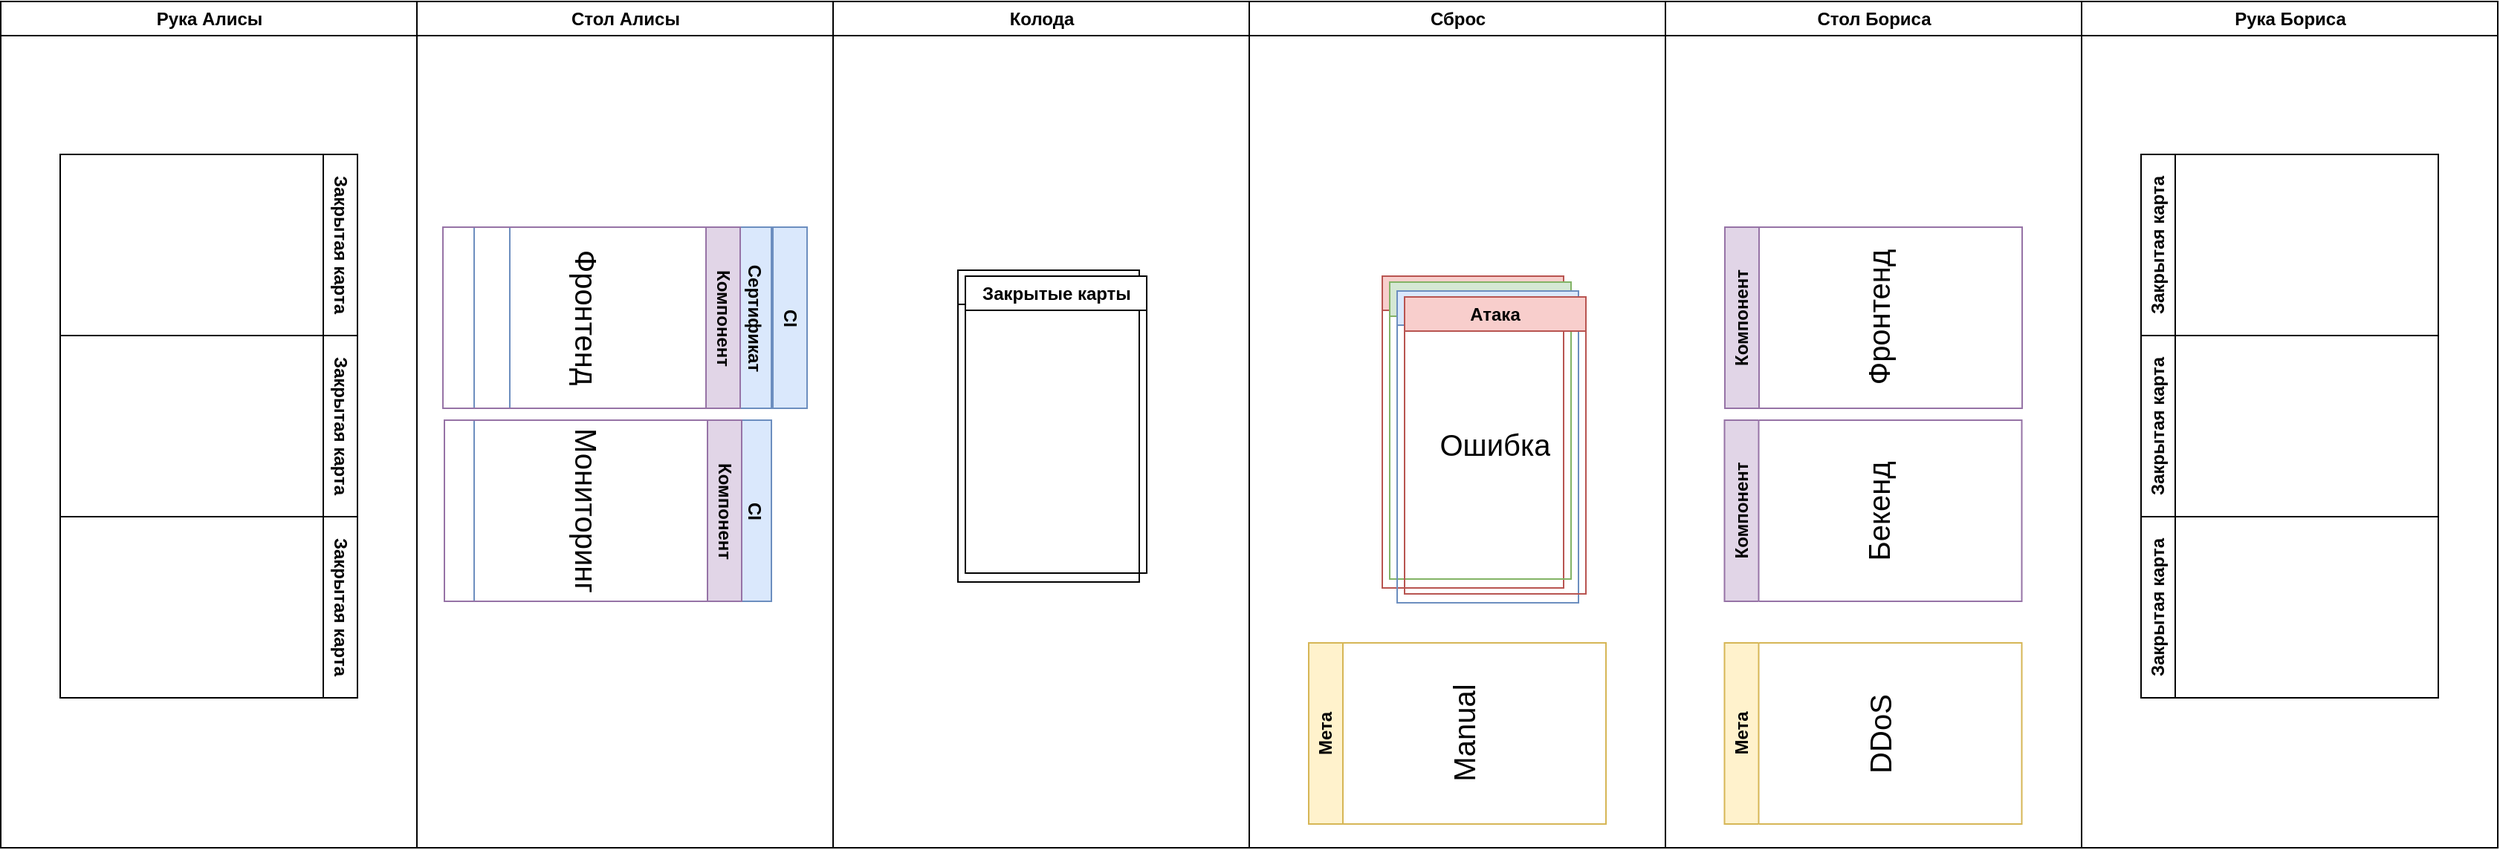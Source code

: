 <mxfile version="23.0.2" type="github">
  <diagram name="Page-1" id="e7e014a7-5840-1c2e-5031-d8a46d1fe8dd">
    <mxGraphModel dx="866" dy="598" grid="1" gridSize="10" guides="1" tooltips="1" connect="1" arrows="1" fold="1" page="1" pageScale="1" pageWidth="1169" pageHeight="826" background="none" math="0" shadow="0">
      <root>
        <mxCell id="0" />
        <mxCell id="1" parent="0" />
        <mxCell id="2" value="Рука Алисы" style="swimlane;whiteSpace=wrap" parent="1" vertex="1">
          <mxGeometry x="164.5" y="128" width="280" height="570" as="geometry" />
        </mxCell>
        <mxCell id="dYky7ozjCTGvR8onbQTt-42" value="&lt;div&gt;Закрытая карта&lt;/div&gt;" style="swimlane;horizontal=0;whiteSpace=wrap;html=1;rotation=-180;" parent="2" vertex="1">
          <mxGeometry x="40" y="103" width="200" height="122" as="geometry" />
        </mxCell>
        <mxCell id="dYky7ozjCTGvR8onbQTt-43" value="&lt;div&gt;Закрытая карта&lt;/div&gt;" style="swimlane;horizontal=0;whiteSpace=wrap;html=1;rotation=-180;" parent="2" vertex="1">
          <mxGeometry x="40" y="225" width="200" height="122" as="geometry" />
        </mxCell>
        <mxCell id="dYky7ozjCTGvR8onbQTt-52" value="&lt;div&gt;Закрытая карта&lt;/div&gt;" style="swimlane;horizontal=0;whiteSpace=wrap;html=1;rotation=-180;" parent="2" vertex="1">
          <mxGeometry x="40" y="347" width="200" height="122" as="geometry" />
        </mxCell>
        <mxCell id="3" value="Стол Алисы" style="swimlane;whiteSpace=wrap" parent="1" vertex="1">
          <mxGeometry x="444.5" y="128" width="280" height="570" as="geometry" />
        </mxCell>
        <mxCell id="kVKbn-yuMC2sfHe30jHJ-10" value="CI" style="swimlane;horizontal=0;whiteSpace=wrap;html=1;rotation=-180;fillColor=#dae8fc;strokeColor=#6c8ebf;" vertex="1" parent="3">
          <mxGeometry x="62.5" y="152" width="200" height="122" as="geometry" />
        </mxCell>
        <mxCell id="kVKbn-yuMC2sfHe30jHJ-12" value="&lt;div&gt;Сертификат&lt;/div&gt;" style="swimlane;horizontal=0;whiteSpace=wrap;html=1;rotation=-180;fillColor=#dae8fc;strokeColor=#6c8ebf;" vertex="1" parent="kVKbn-yuMC2sfHe30jHJ-10">
          <mxGeometry x="-24" width="200" height="122" as="geometry" />
        </mxCell>
        <mxCell id="dYky7ozjCTGvR8onbQTt-59" value="&lt;div&gt;Компонент&lt;/div&gt;" style="swimlane;horizontal=0;whiteSpace=wrap;html=1;rotation=-180;fillColor=#e1d5e7;strokeColor=#9673a6;" parent="3" vertex="1">
          <mxGeometry x="17.5" y="152" width="200" height="122" as="geometry" />
        </mxCell>
        <mxCell id="dYky7ozjCTGvR8onbQTt-60" value="&lt;div align=&quot;center&quot; style=&quot;font-size: 20px;&quot;&gt;&lt;font style=&quot;font-size: 20px;&quot;&gt;Фронтенд&lt;br&gt;&lt;/font&gt;&lt;/div&gt;&lt;div align=&quot;center&quot;&gt;&lt;br&gt;&lt;/div&gt;" style="text;strokeColor=none;fillColor=none;align=center;verticalAlign=middle;spacingLeft=4;spacingRight=4;overflow=hidden;points=[[0,0.5],[1,0.5]];portConstraint=eastwest;rotatable=0;whiteSpace=wrap;html=1;rotation=-270;" parent="dYky7ozjCTGvR8onbQTt-59" vertex="1">
          <mxGeometry x="26" y="46" width="140" height="30" as="geometry" />
        </mxCell>
        <mxCell id="kVKbn-yuMC2sfHe30jHJ-13" value="CI" style="swimlane;horizontal=0;whiteSpace=wrap;html=1;rotation=-180;fillColor=#dae8fc;strokeColor=#6c8ebf;" vertex="1" parent="3">
          <mxGeometry x="38.5" y="282" width="200" height="122" as="geometry" />
        </mxCell>
        <mxCell id="kVKbn-yuMC2sfHe30jHJ-6" value="&lt;div&gt;Компонент&lt;/div&gt;" style="swimlane;horizontal=0;whiteSpace=wrap;html=1;rotation=-180;fillColor=#e1d5e7;strokeColor=#9673a6;" vertex="1" parent="kVKbn-yuMC2sfHe30jHJ-13">
          <mxGeometry x="-20" width="200" height="122" as="geometry" />
        </mxCell>
        <mxCell id="kVKbn-yuMC2sfHe30jHJ-7" value="&lt;div align=&quot;center&quot; style=&quot;font-size: 20px;&quot;&gt;&lt;font style=&quot;font-size: 20px;&quot;&gt;Мониторинг&lt;br&gt;&lt;/font&gt;&lt;/div&gt;" style="text;strokeColor=none;fillColor=none;align=center;verticalAlign=middle;spacingLeft=4;spacingRight=4;overflow=hidden;points=[[0,0.5],[1,0.5]];portConstraint=eastwest;rotatable=0;whiteSpace=wrap;html=1;rotation=-270;" vertex="1" parent="kVKbn-yuMC2sfHe30jHJ-6">
          <mxGeometry x="26" y="46" width="140" height="30" as="geometry" />
        </mxCell>
        <mxCell id="4" value="Колода" style="swimlane;whiteSpace=wrap" parent="1" vertex="1">
          <mxGeometry x="724.5" y="128" width="280" height="570" as="geometry" />
        </mxCell>
        <mxCell id="dYky7ozjCTGvR8onbQTt-58" value="&lt;div&gt;Закрытые карты&lt;/div&gt;" style="swimlane;horizontal=0;whiteSpace=wrap;html=1;rotation=90;" parent="4" vertex="1">
          <mxGeometry x="40" y="225" width="210" height="122" as="geometry" />
        </mxCell>
        <mxCell id="dYky7ozjCTGvR8onbQTt-61" value="&lt;div&gt;Закрытые карты&lt;/div&gt;" style="swimlane;horizontal=0;whiteSpace=wrap;html=1;rotation=90;" parent="dYky7ozjCTGvR8onbQTt-58" vertex="1">
          <mxGeometry x="10" y="-1" width="200" height="122" as="geometry" />
        </mxCell>
        <mxCell id="dYky7ozjCTGvR8onbQTt-41" value="Сброс" style="swimlane;whiteSpace=wrap" parent="1" vertex="1">
          <mxGeometry x="1004.5" y="128" width="280" height="570" as="geometry" />
        </mxCell>
        <mxCell id="kVKbn-yuMC2sfHe30jHJ-8" value="Мета" style="swimlane;horizontal=0;whiteSpace=wrap;html=1;rotation=0;fillColor=#fff2cc;strokeColor=#d6b656;" vertex="1" parent="dYky7ozjCTGvR8onbQTt-41">
          <mxGeometry x="40" y="432" width="200" height="122" as="geometry" />
        </mxCell>
        <mxCell id="kVKbn-yuMC2sfHe30jHJ-9" value="&lt;div align=&quot;center&quot; style=&quot;font-size: 20px;&quot;&gt;&lt;font style=&quot;font-size: 20px;&quot;&gt;Manual&lt;/font&gt;&lt;/div&gt;" style="text;strokeColor=none;fillColor=none;align=center;verticalAlign=middle;spacingLeft=4;spacingRight=4;overflow=hidden;points=[[0,0.5],[1,0.5]];portConstraint=eastwest;rotatable=0;whiteSpace=wrap;html=1;rotation=-90;" vertex="1" parent="kVKbn-yuMC2sfHe30jHJ-8">
          <mxGeometry x="34" y="46" width="140" height="30" as="geometry" />
        </mxCell>
        <mxCell id="dYky7ozjCTGvR8onbQTt-65" value="&lt;div&gt;Закрытые карты&lt;/div&gt;" style="swimlane;horizontal=0;whiteSpace=wrap;html=1;rotation=90;fillColor=#f8cecc;strokeColor=#b85450;" parent="1" vertex="1">
          <mxGeometry x="1050" y="357" width="210" height="122" as="geometry" />
        </mxCell>
        <mxCell id="dYky7ozjCTGvR8onbQTt-66" value="&lt;div&gt;Закрытые карты&lt;/div&gt;" style="swimlane;horizontal=0;whiteSpace=wrap;html=1;rotation=90;fillColor=#d5e8d4;strokeColor=#82b366;" parent="dYky7ozjCTGvR8onbQTt-65" vertex="1">
          <mxGeometry x="10" y="-1" width="200" height="122" as="geometry" />
        </mxCell>
        <mxCell id="dYky7ozjCTGvR8onbQTt-67" value="&lt;div&gt;Закрытые карты&lt;/div&gt;" style="swimlane;horizontal=0;whiteSpace=wrap;html=1;rotation=90;fillColor=#dae8fc;strokeColor=#6c8ebf;" parent="1" vertex="1">
          <mxGeometry x="1060" y="367" width="210" height="122" as="geometry" />
        </mxCell>
        <mxCell id="dYky7ozjCTGvR8onbQTt-68" value="Атака" style="swimlane;horizontal=0;whiteSpace=wrap;html=1;rotation=90;fillColor=#f8cecc;strokeColor=#b85450;" parent="dYky7ozjCTGvR8onbQTt-67" vertex="1">
          <mxGeometry x="10" y="-1" width="200" height="122" as="geometry" />
        </mxCell>
        <mxCell id="dYky7ozjCTGvR8onbQTt-69" value="&lt;div align=&quot;center&quot; style=&quot;font-size: 20px;&quot;&gt;&lt;font style=&quot;font-size: 20px;&quot;&gt;Ошибка&lt;br&gt;&lt;/font&gt;&lt;/div&gt;&lt;div align=&quot;center&quot;&gt;&lt;br&gt;&lt;/div&gt;" style="text;strokeColor=none;fillColor=none;align=center;verticalAlign=middle;spacingLeft=4;spacingRight=4;overflow=hidden;points=[[0,0.5],[1,0.5]];portConstraint=eastwest;rotatable=0;whiteSpace=wrap;html=1;" parent="dYky7ozjCTGvR8onbQTt-68" vertex="1">
          <mxGeometry x="30" y="46" width="140" height="30" as="geometry" />
        </mxCell>
        <mxCell id="dYky7ozjCTGvR8onbQTt-74" value="Рука Бориса" style="swimlane;whiteSpace=wrap" parent="1" vertex="1">
          <mxGeometry x="1564.5" y="128" width="280" height="570" as="geometry" />
        </mxCell>
        <mxCell id="dYky7ozjCTGvR8onbQTt-75" value="&lt;div&gt;Закрытая карта&lt;/div&gt;" style="swimlane;horizontal=0;whiteSpace=wrap;html=1;rotation=0;" parent="dYky7ozjCTGvR8onbQTt-74" vertex="1">
          <mxGeometry x="40" y="103" width="200" height="122" as="geometry" />
        </mxCell>
        <mxCell id="dYky7ozjCTGvR8onbQTt-76" value="&lt;div&gt;Закрытая карта&lt;/div&gt;" style="swimlane;horizontal=0;whiteSpace=wrap;html=1;rotation=0;" parent="dYky7ozjCTGvR8onbQTt-74" vertex="1">
          <mxGeometry x="40" y="225" width="200" height="122" as="geometry" />
        </mxCell>
        <mxCell id="dYky7ozjCTGvR8onbQTt-77" value="&lt;div&gt;Закрытая карта&lt;/div&gt;" style="swimlane;horizontal=0;whiteSpace=wrap;html=1;rotation=0;" parent="dYky7ozjCTGvR8onbQTt-74" vertex="1">
          <mxGeometry x="40" y="347" width="200" height="122" as="geometry" />
        </mxCell>
        <mxCell id="dYky7ozjCTGvR8onbQTt-78" value="Стол Бориса" style="swimlane;whiteSpace=wrap" parent="1" vertex="1">
          <mxGeometry x="1284.5" y="128" width="280" height="570" as="geometry" />
        </mxCell>
        <mxCell id="dYky7ozjCTGvR8onbQTt-79" value="&lt;div&gt;Компонент&lt;/div&gt;" style="swimlane;horizontal=0;whiteSpace=wrap;html=1;rotation=0;fillColor=#e1d5e7;strokeColor=#9673a6;" parent="dYky7ozjCTGvR8onbQTt-78" vertex="1">
          <mxGeometry x="40" y="152" width="200" height="122" as="geometry" />
        </mxCell>
        <mxCell id="dYky7ozjCTGvR8onbQTt-80" value="&lt;div align=&quot;center&quot; style=&quot;font-size: 20px;&quot;&gt;&lt;font style=&quot;font-size: 20px;&quot;&gt;Фронтенд&lt;br&gt;&lt;/font&gt;&lt;/div&gt;&lt;div align=&quot;center&quot;&gt;&lt;br&gt;&lt;/div&gt;" style="text;strokeColor=none;fillColor=none;align=center;verticalAlign=middle;spacingLeft=4;spacingRight=4;overflow=hidden;points=[[0,0.5],[1,0.5]];portConstraint=eastwest;rotatable=0;whiteSpace=wrap;html=1;rotation=-90;" parent="dYky7ozjCTGvR8onbQTt-79" vertex="1">
          <mxGeometry x="34" y="46" width="140" height="30" as="geometry" />
        </mxCell>
        <mxCell id="dYky7ozjCTGvR8onbQTt-81" value="&lt;div&gt;Компонент&lt;/div&gt;" style="swimlane;horizontal=0;whiteSpace=wrap;html=1;rotation=0;fillColor=#e1d5e7;strokeColor=#9673a6;" parent="dYky7ozjCTGvR8onbQTt-78" vertex="1">
          <mxGeometry x="39.75" y="282" width="200" height="122" as="geometry" />
        </mxCell>
        <mxCell id="dYky7ozjCTGvR8onbQTt-82" value="&lt;div align=&quot;center&quot; style=&quot;font-size: 20px;&quot;&gt;&lt;font style=&quot;font-size: 20px;&quot;&gt;Бекенд&lt;br&gt;&lt;/font&gt;&lt;/div&gt;&lt;div align=&quot;center&quot;&gt;&lt;br&gt;&lt;/div&gt;" style="text;strokeColor=none;fillColor=none;align=center;verticalAlign=middle;spacingLeft=4;spacingRight=4;overflow=hidden;points=[[0,0.5],[1,0.5]];portConstraint=eastwest;rotatable=0;whiteSpace=wrap;html=1;rotation=-90;" parent="dYky7ozjCTGvR8onbQTt-81" vertex="1">
          <mxGeometry x="34" y="46" width="140" height="30" as="geometry" />
        </mxCell>
        <mxCell id="kVKbn-yuMC2sfHe30jHJ-4" value="Мета" style="swimlane;horizontal=0;whiteSpace=wrap;html=1;rotation=0;fillColor=#fff2cc;strokeColor=#d6b656;" vertex="1" parent="dYky7ozjCTGvR8onbQTt-78">
          <mxGeometry x="39.75" y="432" width="200" height="122" as="geometry" />
        </mxCell>
        <mxCell id="kVKbn-yuMC2sfHe30jHJ-5" value="&lt;div align=&quot;center&quot; style=&quot;font-size: 20px;&quot;&gt;&lt;font style=&quot;font-size: 20px;&quot;&gt;DDoS&lt;br&gt;&lt;/font&gt;&lt;/div&gt;" style="text;strokeColor=none;fillColor=none;align=center;verticalAlign=middle;spacingLeft=4;spacingRight=4;overflow=hidden;points=[[0,0.5],[1,0.5]];portConstraint=eastwest;rotatable=0;whiteSpace=wrap;html=1;rotation=-90;" vertex="1" parent="kVKbn-yuMC2sfHe30jHJ-4">
          <mxGeometry x="34" y="46" width="140" height="30" as="geometry" />
        </mxCell>
      </root>
    </mxGraphModel>
  </diagram>
</mxfile>
